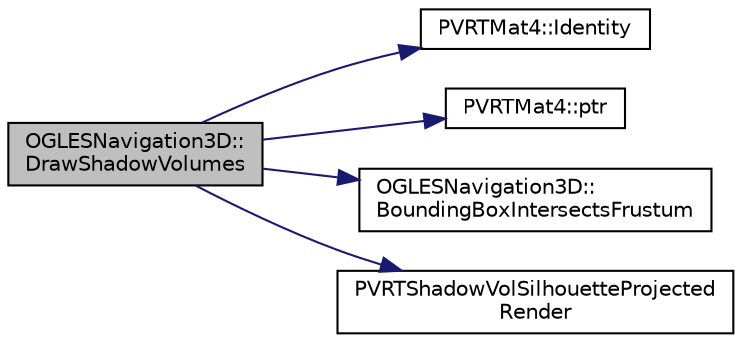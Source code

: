 digraph "OGLESNavigation3D::DrawShadowVolumes"
{
  edge [fontname="Helvetica",fontsize="10",labelfontname="Helvetica",labelfontsize="10"];
  node [fontname="Helvetica",fontsize="10",shape=record];
  rankdir="LR";
  Node1 [label="OGLESNavigation3D::\lDrawShadowVolumes",height=0.2,width=0.4,color="black", fillcolor="grey75", style="filled", fontcolor="black"];
  Node1 -> Node2 [color="midnightblue",fontsize="10",style="solid",fontname="Helvetica"];
  Node2 [label="PVRTMat4::Identity",height=0.2,width=0.4,color="black", fillcolor="white", style="filled",URL="$struct_p_v_r_t_mat4.html#aec7e6d87fc29ef245978cbeaeedf15d7",tooltip="Generates an identity matrix. "];
  Node1 -> Node3 [color="midnightblue",fontsize="10",style="solid",fontname="Helvetica"];
  Node3 [label="PVRTMat4::ptr",height=0.2,width=0.4,color="black", fillcolor="white", style="filled",URL="$struct_p_v_r_t_mat4.html#a1bcd0a1b62fa95a853b32ce18429c366",tooltip="Calculates transpose of this matrix. "];
  Node1 -> Node4 [color="midnightblue",fontsize="10",style="solid",fontname="Helvetica"];
  Node4 [label="OGLESNavigation3D::\lBoundingBoxIntersectsFrustum",height=0.2,width=0.4,color="black", fillcolor="white", style="filled",URL="$class_o_g_l_e_s_navigation3_d.html#ac547c871368110414b5c9234d6ec2937"];
  Node1 -> Node5 [color="midnightblue",fontsize="10",style="solid",fontname="Helvetica"];
  Node5 [label="PVRTShadowVolSilhouetteProjected\lRender",height=0.2,width=0.4,color="black", fillcolor="white", style="filled",URL="$_p_v_r_t_shadow_vol_8h.html#a458c18ba4b69601d83e8d9bb934c2569"];
}
